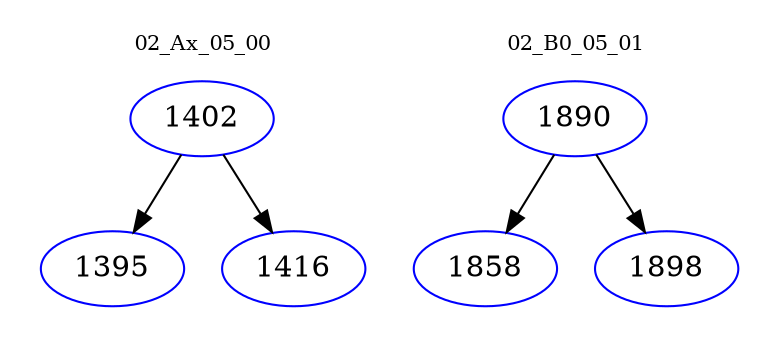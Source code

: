 digraph{
subgraph cluster_0 {
color = white
label = "02_Ax_05_00";
fontsize=10;
T0_1402 [label="1402", color="blue"]
T0_1402 -> T0_1395 [color="black"]
T0_1395 [label="1395", color="blue"]
T0_1402 -> T0_1416 [color="black"]
T0_1416 [label="1416", color="blue"]
}
subgraph cluster_1 {
color = white
label = "02_B0_05_01";
fontsize=10;
T1_1890 [label="1890", color="blue"]
T1_1890 -> T1_1858 [color="black"]
T1_1858 [label="1858", color="blue"]
T1_1890 -> T1_1898 [color="black"]
T1_1898 [label="1898", color="blue"]
}
}
